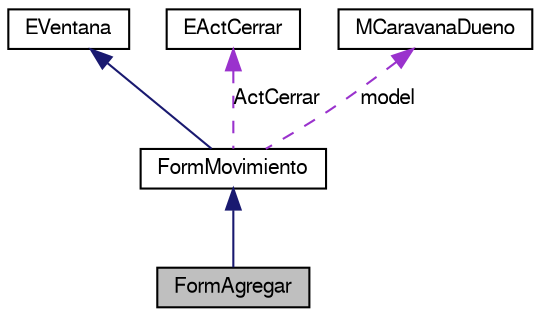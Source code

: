 digraph G
{
  bgcolor="transparent";
  edge [fontname="FreeSans",fontsize=10,labelfontname="FreeSans",labelfontsize=10];
  node [fontname="FreeSans",fontsize=10,shape=record];
  Node1 [label="FormAgregar",height=0.2,width=0.4,color="black", fillcolor="grey75", style="filled" fontcolor="black"];
  Node2 -> Node1 [dir=back,color="midnightblue",fontsize=10,style="solid",fontname="FreeSans"];
  Node2 [label="FormMovimiento",height=0.2,width=0.4,color="black",URL="$classFormMovimiento.html"];
  Node3 -> Node2 [dir=back,color="midnightblue",fontsize=10,style="solid",fontname="FreeSans"];
  Node3 [label="EVentana",height=0.2,width=0.4,color="black",URL="$classEVentana.html",tooltip="Ventana base de todas las ventanas."];
  Node4 -> Node2 [dir=back,color="darkorchid3",fontsize=10,style="dashed",label="ActCerrar",fontname="FreeSans"];
  Node4 [label="EActCerrar",height=0.2,width=0.4,color="black",URL="$classEActCerrar.html",tooltip="Clase de accion cerrar encapsulada."];
  Node5 -> Node2 [dir=back,color="darkorchid3",fontsize=10,style="dashed",label="model",fontname="FreeSans"];
  Node5 [label="MCaravanaDueno",height=0.2,width=0.4,color="black",URL="$classMCaravanaDueno.html"];
}
